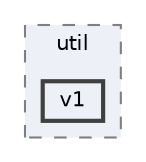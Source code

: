 digraph "v1"
{
 // LATEX_PDF_SIZE
  bgcolor="transparent";
  edge [fontname=Helvetica,fontsize=10,labelfontname=Helvetica,labelfontsize=10];
  node [fontname=Helvetica,fontsize=10,shape=box,height=0.2,width=0.4];
  compound=true
  subgraph clusterdir_d629e5fbbff07f2564f2fe794a214e7b {
    graph [ bgcolor="#edf0f7", pencolor="grey50", label="util", fontname=Helvetica,fontsize=10 style="filled,dashed", URL="dir_d629e5fbbff07f2564f2fe794a214e7b.html",tooltip=""]
  dir_c09043e18060bf3a3d0b82912fdfc39c [label="v1", fillcolor="#edf0f7", color="grey25", style="filled,bold", URL="dir_c09043e18060bf3a3d0b82912fdfc39c.html",tooltip=""];
  }
}
